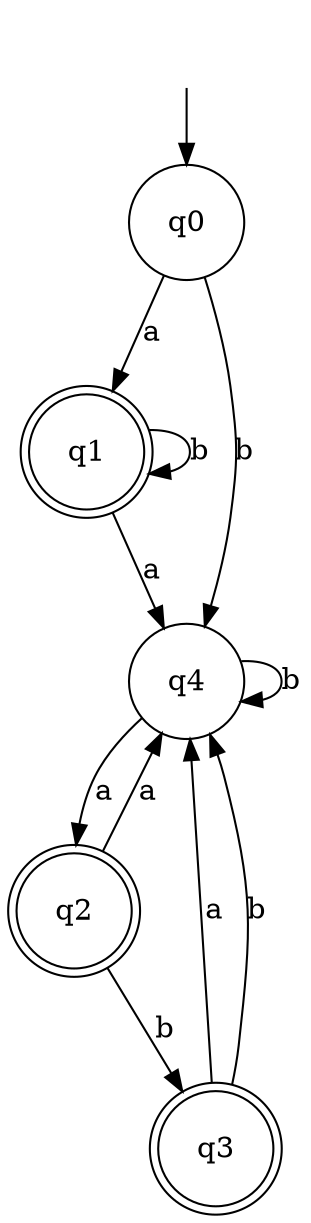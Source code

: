 digraph Automaton {

q1 [shape = doublecircle, label=<<TABLE BORDER="0" CELLBORDER="0" CELLSPACING="0"><TR><TD>q1</TD></TR></TABLE>>];

_nil [style = invis, label=<<TABLE BORDER="0" CELLBORDER="" CELLSPACING="0"><TR><TD>_nil</TD></TR></TABLE>>];

q0 [shape = circle, label=<<TABLE BORDER="0" CELLBORDER="0" CELLSPACING="0"><TR><TD>q0</TD></TR></TABLE>>];

q4 [shape = circle, label=<<TABLE BORDER="0" CELLBORDER="0" CELLSPACING="0"><TR><TD>q4</TD></TR></TABLE>>];

q2 [shape = doublecircle, label=<<TABLE BORDER="0" CELLBORDER="0" CELLSPACING="0"><TR><TD>q2</TD></TR></TABLE>>];

q3 [shape = doublecircle, label=<<TABLE BORDER="0" CELLBORDER="0" CELLSPACING="0"><TR><TD>q3</TD></TR></TABLE>>];

q4->q2 [label="a"];

q3->q4 [label="a"];

q3->q4 [label="b"];

q4->q4 [label="b"];

_nil -> q0 [];

q1->q1 [label="b"];

q2->q4 [label="a"];

q0->q1 [label="a"];

q2->q3 [label="b"];

q0->q4 [label="b"];

q1->q4 [label="a"];

}
